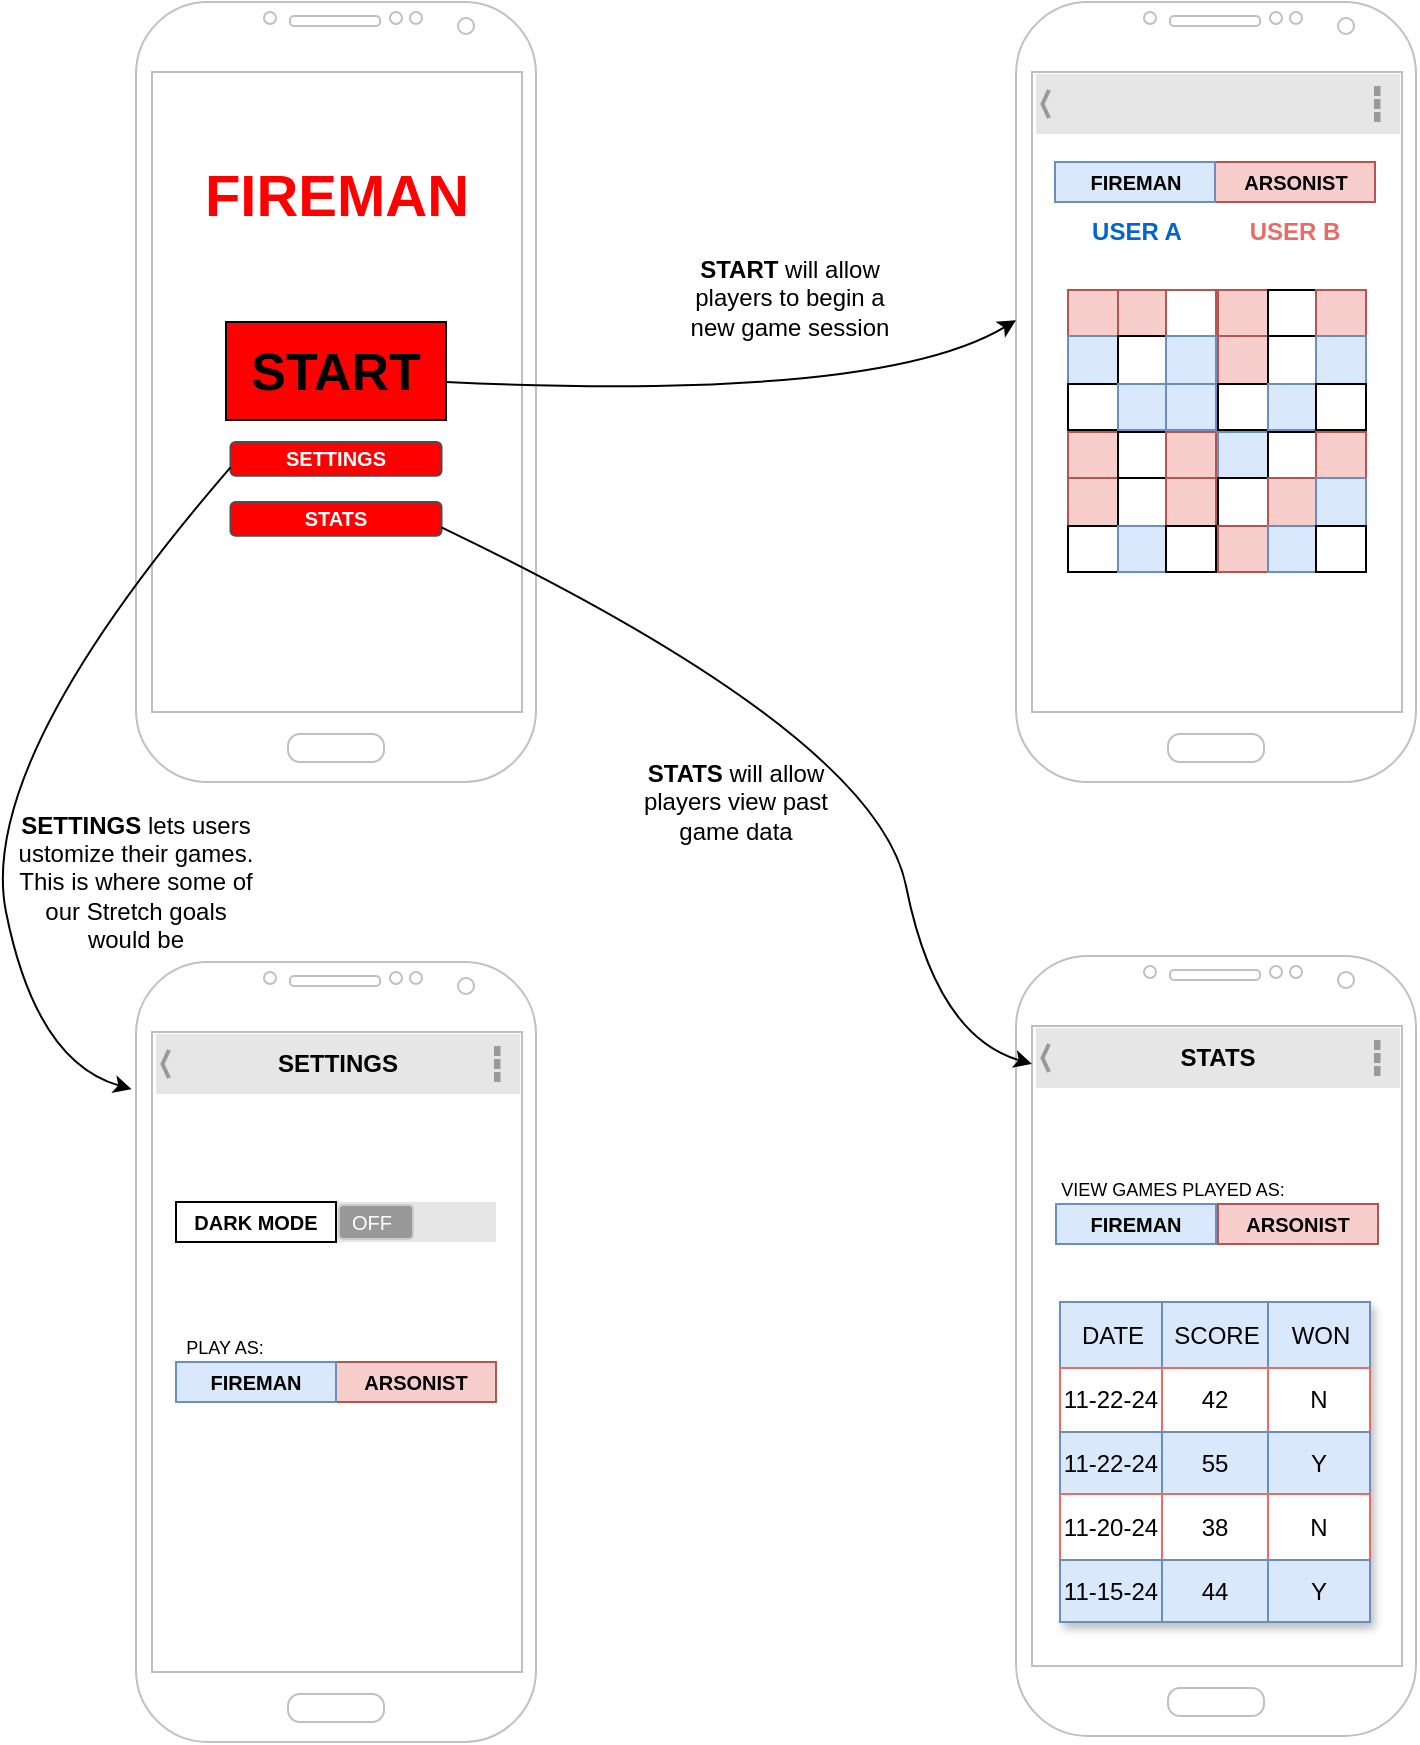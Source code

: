<mxfile version="24.8.8">
  <diagram name="Page-1" id="QScgaZ91VgaOUd-dbP4k">
    <mxGraphModel dx="2390" dy="1287" grid="1" gridSize="10" guides="1" tooltips="1" connect="1" arrows="1" fold="1" page="1" pageScale="1" pageWidth="850" pageHeight="1100" math="0" shadow="0">
      <root>
        <mxCell id="0" />
        <mxCell id="1" parent="0" />
        <mxCell id="F-3Rc66jBvg1kW7pIOuM-2" value="" style="verticalLabelPosition=bottom;verticalAlign=top;html=1;shadow=0;dashed=0;strokeWidth=1;shape=mxgraph.android.phone2;strokeColor=#c0c0c0;" vertex="1" parent="1">
          <mxGeometry x="540" y="80" width="200" height="390" as="geometry" />
        </mxCell>
        <mxCell id="F-3Rc66jBvg1kW7pIOuM-3" value="" style="verticalLabelPosition=bottom;verticalAlign=top;html=1;shadow=0;dashed=0;strokeWidth=1;shape=mxgraph.android.phone2;strokeColor=#c0c0c0;" vertex="1" parent="1">
          <mxGeometry x="100" y="80" width="200" height="390" as="geometry" />
        </mxCell>
        <mxCell id="F-3Rc66jBvg1kW7pIOuM-4" value="&lt;font style=&quot;font-size: 26px;&quot;&gt;&lt;b style=&quot;&quot;&gt;START&lt;/b&gt;&lt;/font&gt;" style="whiteSpace=wrap;html=1;fillColor=#ff0000;" vertex="1" parent="1">
          <mxGeometry x="145" y="240" width="110" height="49" as="geometry" />
        </mxCell>
        <mxCell id="F-3Rc66jBvg1kW7pIOuM-6" value="&lt;b&gt;STATS&lt;/b&gt;" style="rounded=1;html=1;shadow=0;dashed=0;whiteSpace=wrap;fontSize=10;fillColor=#FF0000;align=center;strokeColor=#4D4D4D;fontColor=#ffffff;" vertex="1" parent="1">
          <mxGeometry x="147.25" y="330" width="105.5" height="16.88" as="geometry" />
        </mxCell>
        <mxCell id="F-3Rc66jBvg1kW7pIOuM-7" value="&lt;b&gt;SETTINGS&lt;/b&gt;" style="rounded=1;html=1;shadow=0;dashed=0;whiteSpace=wrap;fontSize=10;fillColor=#FF0000;align=center;strokeColor=#4D4D4D;fontColor=#ffffff;" vertex="1" parent="1">
          <mxGeometry x="147.25" y="300" width="105.5" height="16.88" as="geometry" />
        </mxCell>
        <mxCell id="F-3Rc66jBvg1kW7pIOuM-8" value="&lt;font color=&quot;#ff0000&quot; style=&quot;font-size: 29px;&quot;&gt;&lt;b style=&quot;&quot;&gt;FIREMAN&lt;/b&gt;&lt;/font&gt;" style="text;html=1;align=center;verticalAlign=middle;resizable=0;points=[];autosize=1;strokeColor=none;fillColor=none;" vertex="1" parent="1">
          <mxGeometry x="120" y="152" width="160" height="50" as="geometry" />
        </mxCell>
        <mxCell id="F-3Rc66jBvg1kW7pIOuM-9" value="" style="strokeWidth=1;html=1;shadow=0;dashed=0;shape=mxgraph.android.action_bar_landscape;fillColor=#E6E6E6;strokeColor=#c0c0c0;strokeWidth=2;whiteSpace=wrap;" vertex="1" parent="1">
          <mxGeometry x="550" y="116" width="182" height="30" as="geometry" />
        </mxCell>
        <mxCell id="F-3Rc66jBvg1kW7pIOuM-10" value="" style="childLayout=tableLayout;recursiveResize=0;shadow=0;fillColor=none;" vertex="1" parent="1">
          <mxGeometry x="566" y="224" width="74" height="70" as="geometry" />
        </mxCell>
        <mxCell id="F-3Rc66jBvg1kW7pIOuM-11" value="" style="shape=tableRow;horizontal=0;startSize=0;swimlaneHead=0;swimlaneBody=0;top=0;left=0;bottom=0;right=0;dropTarget=0;collapsible=0;recursiveResize=0;expand=0;fontStyle=0;fillColor=none;strokeColor=inherit;" vertex="1" parent="F-3Rc66jBvg1kW7pIOuM-10">
          <mxGeometry width="74" height="23" as="geometry" />
        </mxCell>
        <mxCell id="F-3Rc66jBvg1kW7pIOuM-12" value="" style="connectable=0;recursiveResize=0;strokeColor=#b85450;fillColor=#f8cecc;align=center;whiteSpace=wrap;html=1;" vertex="1" parent="F-3Rc66jBvg1kW7pIOuM-11">
          <mxGeometry width="25" height="23" as="geometry">
            <mxRectangle width="25" height="23" as="alternateBounds" />
          </mxGeometry>
        </mxCell>
        <mxCell id="F-3Rc66jBvg1kW7pIOuM-13" value="" style="connectable=0;recursiveResize=0;strokeColor=#b85450;fillColor=#f8cecc;align=center;whiteSpace=wrap;html=1;" vertex="1" parent="F-3Rc66jBvg1kW7pIOuM-11">
          <mxGeometry x="25" width="24" height="23" as="geometry">
            <mxRectangle width="24" height="23" as="alternateBounds" />
          </mxGeometry>
        </mxCell>
        <mxCell id="F-3Rc66jBvg1kW7pIOuM-14" value="" style="connectable=0;recursiveResize=0;strokeColor=#b85450;fillColor=none;align=center;whiteSpace=wrap;html=1;" vertex="1" parent="F-3Rc66jBvg1kW7pIOuM-11">
          <mxGeometry x="49" width="25" height="23" as="geometry">
            <mxRectangle width="25" height="23" as="alternateBounds" />
          </mxGeometry>
        </mxCell>
        <mxCell id="F-3Rc66jBvg1kW7pIOuM-15" style="shape=tableRow;horizontal=0;startSize=0;swimlaneHead=0;swimlaneBody=0;top=0;left=0;bottom=0;right=0;dropTarget=0;collapsible=0;recursiveResize=0;expand=0;fontStyle=0;fillColor=none;strokeColor=inherit;" vertex="1" parent="F-3Rc66jBvg1kW7pIOuM-10">
          <mxGeometry y="23" width="74" height="24" as="geometry" />
        </mxCell>
        <mxCell id="F-3Rc66jBvg1kW7pIOuM-16" value="" style="connectable=0;recursiveResize=0;strokeColor=#6c8ebf;fillColor=#dae8fc;align=center;whiteSpace=wrap;html=1;" vertex="1" parent="F-3Rc66jBvg1kW7pIOuM-15">
          <mxGeometry width="25" height="24" as="geometry">
            <mxRectangle width="25" height="24" as="alternateBounds" />
          </mxGeometry>
        </mxCell>
        <mxCell id="F-3Rc66jBvg1kW7pIOuM-17" value="" style="connectable=0;recursiveResize=0;strokeColor=inherit;fillColor=none;align=center;whiteSpace=wrap;html=1;" vertex="1" parent="F-3Rc66jBvg1kW7pIOuM-15">
          <mxGeometry x="25" width="24" height="24" as="geometry">
            <mxRectangle width="24" height="24" as="alternateBounds" />
          </mxGeometry>
        </mxCell>
        <mxCell id="F-3Rc66jBvg1kW7pIOuM-18" value="" style="connectable=0;recursiveResize=0;strokeColor=#6c8ebf;fillColor=#dae8fc;align=center;whiteSpace=wrap;html=1;" vertex="1" parent="F-3Rc66jBvg1kW7pIOuM-15">
          <mxGeometry x="49" width="25" height="24" as="geometry">
            <mxRectangle width="25" height="24" as="alternateBounds" />
          </mxGeometry>
        </mxCell>
        <mxCell id="F-3Rc66jBvg1kW7pIOuM-19" style="shape=tableRow;horizontal=0;startSize=0;swimlaneHead=0;swimlaneBody=0;top=0;left=0;bottom=0;right=0;dropTarget=0;collapsible=0;recursiveResize=0;expand=0;fontStyle=0;fillColor=none;strokeColor=inherit;" vertex="1" parent="F-3Rc66jBvg1kW7pIOuM-10">
          <mxGeometry y="47" width="74" height="23" as="geometry" />
        </mxCell>
        <mxCell id="F-3Rc66jBvg1kW7pIOuM-20" value="" style="connectable=0;recursiveResize=0;strokeColor=inherit;fillColor=none;align=center;whiteSpace=wrap;html=1;" vertex="1" parent="F-3Rc66jBvg1kW7pIOuM-19">
          <mxGeometry width="25" height="23" as="geometry">
            <mxRectangle width="25" height="23" as="alternateBounds" />
          </mxGeometry>
        </mxCell>
        <mxCell id="F-3Rc66jBvg1kW7pIOuM-21" value="" style="connectable=0;recursiveResize=0;strokeColor=#6c8ebf;fillColor=#dae8fc;align=center;whiteSpace=wrap;html=1;" vertex="1" parent="F-3Rc66jBvg1kW7pIOuM-19">
          <mxGeometry x="25" width="24" height="23" as="geometry">
            <mxRectangle width="24" height="23" as="alternateBounds" />
          </mxGeometry>
        </mxCell>
        <mxCell id="F-3Rc66jBvg1kW7pIOuM-22" value="" style="connectable=0;recursiveResize=0;strokeColor=#6c8ebf;fillColor=#dae8fc;align=center;whiteSpace=wrap;html=1;" vertex="1" parent="F-3Rc66jBvg1kW7pIOuM-19">
          <mxGeometry x="49" width="25" height="23" as="geometry">
            <mxRectangle width="25" height="23" as="alternateBounds" />
          </mxGeometry>
        </mxCell>
        <mxCell id="F-3Rc66jBvg1kW7pIOuM-69" value="" style="childLayout=tableLayout;recursiveResize=0;shadow=0;fillColor=none;" vertex="1" parent="1">
          <mxGeometry x="641" y="224" width="74" height="70" as="geometry" />
        </mxCell>
        <mxCell id="F-3Rc66jBvg1kW7pIOuM-70" value="" style="shape=tableRow;horizontal=0;startSize=0;swimlaneHead=0;swimlaneBody=0;top=0;left=0;bottom=0;right=0;dropTarget=0;collapsible=0;recursiveResize=0;expand=0;fontStyle=0;fillColor=none;strokeColor=inherit;" vertex="1" parent="F-3Rc66jBvg1kW7pIOuM-69">
          <mxGeometry width="74" height="23" as="geometry" />
        </mxCell>
        <mxCell id="F-3Rc66jBvg1kW7pIOuM-71" value="" style="connectable=0;recursiveResize=0;strokeColor=#b85450;fillColor=#f8cecc;align=center;whiteSpace=wrap;html=1;" vertex="1" parent="F-3Rc66jBvg1kW7pIOuM-70">
          <mxGeometry width="25" height="23" as="geometry">
            <mxRectangle width="25" height="23" as="alternateBounds" />
          </mxGeometry>
        </mxCell>
        <mxCell id="F-3Rc66jBvg1kW7pIOuM-72" value="" style="connectable=0;recursiveResize=0;strokeColor=inherit;fillColor=none;align=center;whiteSpace=wrap;html=1;" vertex="1" parent="F-3Rc66jBvg1kW7pIOuM-70">
          <mxGeometry x="25" width="24" height="23" as="geometry">
            <mxRectangle width="24" height="23" as="alternateBounds" />
          </mxGeometry>
        </mxCell>
        <mxCell id="F-3Rc66jBvg1kW7pIOuM-73" value="" style="connectable=0;recursiveResize=0;strokeColor=#b85450;fillColor=#f8cecc;align=center;whiteSpace=wrap;html=1;" vertex="1" parent="F-3Rc66jBvg1kW7pIOuM-70">
          <mxGeometry x="49" width="25" height="23" as="geometry">
            <mxRectangle width="25" height="23" as="alternateBounds" />
          </mxGeometry>
        </mxCell>
        <mxCell id="F-3Rc66jBvg1kW7pIOuM-74" style="shape=tableRow;horizontal=0;startSize=0;swimlaneHead=0;swimlaneBody=0;top=0;left=0;bottom=0;right=0;dropTarget=0;collapsible=0;recursiveResize=0;expand=0;fontStyle=0;fillColor=none;strokeColor=inherit;" vertex="1" parent="F-3Rc66jBvg1kW7pIOuM-69">
          <mxGeometry y="23" width="74" height="24" as="geometry" />
        </mxCell>
        <mxCell id="F-3Rc66jBvg1kW7pIOuM-75" value="" style="connectable=0;recursiveResize=0;strokeColor=#b85450;fillColor=#f8cecc;align=center;whiteSpace=wrap;html=1;" vertex="1" parent="F-3Rc66jBvg1kW7pIOuM-74">
          <mxGeometry width="25" height="24" as="geometry">
            <mxRectangle width="25" height="24" as="alternateBounds" />
          </mxGeometry>
        </mxCell>
        <mxCell id="F-3Rc66jBvg1kW7pIOuM-76" value="" style="connectable=0;recursiveResize=0;strokeColor=inherit;fillColor=none;align=center;whiteSpace=wrap;html=1;" vertex="1" parent="F-3Rc66jBvg1kW7pIOuM-74">
          <mxGeometry x="25" width="24" height="24" as="geometry">
            <mxRectangle width="24" height="24" as="alternateBounds" />
          </mxGeometry>
        </mxCell>
        <mxCell id="F-3Rc66jBvg1kW7pIOuM-77" value="" style="connectable=0;recursiveResize=0;strokeColor=#6c8ebf;fillColor=#dae8fc;align=center;whiteSpace=wrap;html=1;" vertex="1" parent="F-3Rc66jBvg1kW7pIOuM-74">
          <mxGeometry x="49" width="25" height="24" as="geometry">
            <mxRectangle width="25" height="24" as="alternateBounds" />
          </mxGeometry>
        </mxCell>
        <mxCell id="F-3Rc66jBvg1kW7pIOuM-78" style="shape=tableRow;horizontal=0;startSize=0;swimlaneHead=0;swimlaneBody=0;top=0;left=0;bottom=0;right=0;dropTarget=0;collapsible=0;recursiveResize=0;expand=0;fontStyle=0;fillColor=none;strokeColor=inherit;" vertex="1" parent="F-3Rc66jBvg1kW7pIOuM-69">
          <mxGeometry y="47" width="74" height="23" as="geometry" />
        </mxCell>
        <mxCell id="F-3Rc66jBvg1kW7pIOuM-79" value="" style="connectable=0;recursiveResize=0;strokeColor=inherit;fillColor=none;align=center;whiteSpace=wrap;html=1;" vertex="1" parent="F-3Rc66jBvg1kW7pIOuM-78">
          <mxGeometry width="25" height="23" as="geometry">
            <mxRectangle width="25" height="23" as="alternateBounds" />
          </mxGeometry>
        </mxCell>
        <mxCell id="F-3Rc66jBvg1kW7pIOuM-80" value="" style="connectable=0;recursiveResize=0;strokeColor=#6c8ebf;fillColor=#dae8fc;align=center;whiteSpace=wrap;html=1;" vertex="1" parent="F-3Rc66jBvg1kW7pIOuM-78">
          <mxGeometry x="25" width="24" height="23" as="geometry">
            <mxRectangle width="24" height="23" as="alternateBounds" />
          </mxGeometry>
        </mxCell>
        <mxCell id="F-3Rc66jBvg1kW7pIOuM-81" value="" style="connectable=0;recursiveResize=0;strokeColor=inherit;fillColor=none;align=center;whiteSpace=wrap;html=1;" vertex="1" parent="F-3Rc66jBvg1kW7pIOuM-78">
          <mxGeometry x="49" width="25" height="23" as="geometry">
            <mxRectangle width="25" height="23" as="alternateBounds" />
          </mxGeometry>
        </mxCell>
        <mxCell id="F-3Rc66jBvg1kW7pIOuM-108" value="" style="childLayout=tableLayout;recursiveResize=0;shadow=0;fillColor=none;" vertex="1" parent="1">
          <mxGeometry x="566" y="295" width="74" height="70" as="geometry" />
        </mxCell>
        <mxCell id="F-3Rc66jBvg1kW7pIOuM-109" value="" style="shape=tableRow;horizontal=0;startSize=0;swimlaneHead=0;swimlaneBody=0;top=0;left=0;bottom=0;right=0;dropTarget=0;collapsible=0;recursiveResize=0;expand=0;fontStyle=0;fillColor=none;strokeColor=inherit;" vertex="1" parent="F-3Rc66jBvg1kW7pIOuM-108">
          <mxGeometry width="74" height="23" as="geometry" />
        </mxCell>
        <mxCell id="F-3Rc66jBvg1kW7pIOuM-110" value="" style="connectable=0;recursiveResize=0;strokeColor=#b85450;fillColor=#f8cecc;align=center;whiteSpace=wrap;html=1;" vertex="1" parent="F-3Rc66jBvg1kW7pIOuM-109">
          <mxGeometry width="25" height="23" as="geometry">
            <mxRectangle width="25" height="23" as="alternateBounds" />
          </mxGeometry>
        </mxCell>
        <mxCell id="F-3Rc66jBvg1kW7pIOuM-111" value="" style="connectable=0;recursiveResize=0;strokeColor=inherit;fillColor=none;align=center;whiteSpace=wrap;html=1;" vertex="1" parent="F-3Rc66jBvg1kW7pIOuM-109">
          <mxGeometry x="25" width="24" height="23" as="geometry">
            <mxRectangle width="24" height="23" as="alternateBounds" />
          </mxGeometry>
        </mxCell>
        <mxCell id="F-3Rc66jBvg1kW7pIOuM-112" value="" style="connectable=0;recursiveResize=0;strokeColor=#b85450;fillColor=#f8cecc;align=center;whiteSpace=wrap;html=1;" vertex="1" parent="F-3Rc66jBvg1kW7pIOuM-109">
          <mxGeometry x="49" width="25" height="23" as="geometry">
            <mxRectangle width="25" height="23" as="alternateBounds" />
          </mxGeometry>
        </mxCell>
        <mxCell id="F-3Rc66jBvg1kW7pIOuM-113" style="shape=tableRow;horizontal=0;startSize=0;swimlaneHead=0;swimlaneBody=0;top=0;left=0;bottom=0;right=0;dropTarget=0;collapsible=0;recursiveResize=0;expand=0;fontStyle=0;fillColor=none;strokeColor=inherit;" vertex="1" parent="F-3Rc66jBvg1kW7pIOuM-108">
          <mxGeometry y="23" width="74" height="24" as="geometry" />
        </mxCell>
        <mxCell id="F-3Rc66jBvg1kW7pIOuM-114" value="" style="connectable=0;recursiveResize=0;strokeColor=#b85450;fillColor=#f8cecc;align=center;whiteSpace=wrap;html=1;" vertex="1" parent="F-3Rc66jBvg1kW7pIOuM-113">
          <mxGeometry width="25" height="24" as="geometry">
            <mxRectangle width="25" height="24" as="alternateBounds" />
          </mxGeometry>
        </mxCell>
        <mxCell id="F-3Rc66jBvg1kW7pIOuM-115" value="" style="connectable=0;recursiveResize=0;strokeColor=inherit;fillColor=none;align=center;whiteSpace=wrap;html=1;" vertex="1" parent="F-3Rc66jBvg1kW7pIOuM-113">
          <mxGeometry x="25" width="24" height="24" as="geometry">
            <mxRectangle width="24" height="24" as="alternateBounds" />
          </mxGeometry>
        </mxCell>
        <mxCell id="F-3Rc66jBvg1kW7pIOuM-116" value="" style="connectable=0;recursiveResize=0;strokeColor=#b85450;fillColor=#f8cecc;align=center;whiteSpace=wrap;html=1;" vertex="1" parent="F-3Rc66jBvg1kW7pIOuM-113">
          <mxGeometry x="49" width="25" height="24" as="geometry">
            <mxRectangle width="25" height="24" as="alternateBounds" />
          </mxGeometry>
        </mxCell>
        <mxCell id="F-3Rc66jBvg1kW7pIOuM-117" style="shape=tableRow;horizontal=0;startSize=0;swimlaneHead=0;swimlaneBody=0;top=0;left=0;bottom=0;right=0;dropTarget=0;collapsible=0;recursiveResize=0;expand=0;fontStyle=0;fillColor=none;strokeColor=inherit;" vertex="1" parent="F-3Rc66jBvg1kW7pIOuM-108">
          <mxGeometry y="47" width="74" height="23" as="geometry" />
        </mxCell>
        <mxCell id="F-3Rc66jBvg1kW7pIOuM-118" value="" style="connectable=0;recursiveResize=0;strokeColor=inherit;fillColor=none;align=center;whiteSpace=wrap;html=1;" vertex="1" parent="F-3Rc66jBvg1kW7pIOuM-117">
          <mxGeometry width="25" height="23" as="geometry">
            <mxRectangle width="25" height="23" as="alternateBounds" />
          </mxGeometry>
        </mxCell>
        <mxCell id="F-3Rc66jBvg1kW7pIOuM-119" value="" style="connectable=0;recursiveResize=0;strokeColor=#6c8ebf;fillColor=#dae8fc;align=center;whiteSpace=wrap;html=1;" vertex="1" parent="F-3Rc66jBvg1kW7pIOuM-117">
          <mxGeometry x="25" width="24" height="23" as="geometry">
            <mxRectangle width="24" height="23" as="alternateBounds" />
          </mxGeometry>
        </mxCell>
        <mxCell id="F-3Rc66jBvg1kW7pIOuM-120" value="" style="connectable=0;recursiveResize=0;strokeColor=inherit;fillColor=none;align=center;whiteSpace=wrap;html=1;" vertex="1" parent="F-3Rc66jBvg1kW7pIOuM-117">
          <mxGeometry x="49" width="25" height="23" as="geometry">
            <mxRectangle width="25" height="23" as="alternateBounds" />
          </mxGeometry>
        </mxCell>
        <mxCell id="F-3Rc66jBvg1kW7pIOuM-121" value="" style="childLayout=tableLayout;recursiveResize=0;shadow=0;fillColor=none;" vertex="1" parent="1">
          <mxGeometry x="641" y="295" width="74" height="70" as="geometry" />
        </mxCell>
        <mxCell id="F-3Rc66jBvg1kW7pIOuM-122" value="" style="shape=tableRow;horizontal=0;startSize=0;swimlaneHead=0;swimlaneBody=0;top=0;left=0;bottom=0;right=0;dropTarget=0;collapsible=0;recursiveResize=0;expand=0;fontStyle=0;fillColor=none;strokeColor=inherit;" vertex="1" parent="F-3Rc66jBvg1kW7pIOuM-121">
          <mxGeometry width="74" height="23" as="geometry" />
        </mxCell>
        <mxCell id="F-3Rc66jBvg1kW7pIOuM-123" value="" style="connectable=0;recursiveResize=0;strokeColor=#6c8ebf;fillColor=#dae8fc;align=center;whiteSpace=wrap;html=1;" vertex="1" parent="F-3Rc66jBvg1kW7pIOuM-122">
          <mxGeometry width="25" height="23" as="geometry">
            <mxRectangle width="25" height="23" as="alternateBounds" />
          </mxGeometry>
        </mxCell>
        <mxCell id="F-3Rc66jBvg1kW7pIOuM-124" value="" style="connectable=0;recursiveResize=0;strokeColor=inherit;fillColor=none;align=center;whiteSpace=wrap;html=1;" vertex="1" parent="F-3Rc66jBvg1kW7pIOuM-122">
          <mxGeometry x="25" width="24" height="23" as="geometry">
            <mxRectangle width="24" height="23" as="alternateBounds" />
          </mxGeometry>
        </mxCell>
        <mxCell id="F-3Rc66jBvg1kW7pIOuM-125" value="" style="connectable=0;recursiveResize=0;strokeColor=#b85450;fillColor=#f8cecc;align=center;whiteSpace=wrap;html=1;" vertex="1" parent="F-3Rc66jBvg1kW7pIOuM-122">
          <mxGeometry x="49" width="25" height="23" as="geometry">
            <mxRectangle width="25" height="23" as="alternateBounds" />
          </mxGeometry>
        </mxCell>
        <mxCell id="F-3Rc66jBvg1kW7pIOuM-126" style="shape=tableRow;horizontal=0;startSize=0;swimlaneHead=0;swimlaneBody=0;top=0;left=0;bottom=0;right=0;dropTarget=0;collapsible=0;recursiveResize=0;expand=0;fontStyle=0;fillColor=none;strokeColor=inherit;" vertex="1" parent="F-3Rc66jBvg1kW7pIOuM-121">
          <mxGeometry y="23" width="74" height="24" as="geometry" />
        </mxCell>
        <mxCell id="F-3Rc66jBvg1kW7pIOuM-127" value="" style="connectable=0;recursiveResize=0;strokeColor=inherit;fillColor=none;align=center;whiteSpace=wrap;html=1;" vertex="1" parent="F-3Rc66jBvg1kW7pIOuM-126">
          <mxGeometry width="25" height="24" as="geometry">
            <mxRectangle width="25" height="24" as="alternateBounds" />
          </mxGeometry>
        </mxCell>
        <mxCell id="F-3Rc66jBvg1kW7pIOuM-128" value="" style="connectable=0;recursiveResize=0;strokeColor=#b85450;fillColor=#f8cecc;align=center;whiteSpace=wrap;html=1;" vertex="1" parent="F-3Rc66jBvg1kW7pIOuM-126">
          <mxGeometry x="25" width="24" height="24" as="geometry">
            <mxRectangle width="24" height="24" as="alternateBounds" />
          </mxGeometry>
        </mxCell>
        <mxCell id="F-3Rc66jBvg1kW7pIOuM-129" value="" style="connectable=0;recursiveResize=0;strokeColor=#6c8ebf;fillColor=#dae8fc;align=center;whiteSpace=wrap;html=1;" vertex="1" parent="F-3Rc66jBvg1kW7pIOuM-126">
          <mxGeometry x="49" width="25" height="24" as="geometry">
            <mxRectangle width="25" height="24" as="alternateBounds" />
          </mxGeometry>
        </mxCell>
        <mxCell id="F-3Rc66jBvg1kW7pIOuM-130" style="shape=tableRow;horizontal=0;startSize=0;swimlaneHead=0;swimlaneBody=0;top=0;left=0;bottom=0;right=0;dropTarget=0;collapsible=0;recursiveResize=0;expand=0;fontStyle=0;fillColor=none;strokeColor=inherit;" vertex="1" parent="F-3Rc66jBvg1kW7pIOuM-121">
          <mxGeometry y="47" width="74" height="23" as="geometry" />
        </mxCell>
        <mxCell id="F-3Rc66jBvg1kW7pIOuM-131" value="" style="connectable=0;recursiveResize=0;strokeColor=#b85450;fillColor=#f8cecc;align=center;whiteSpace=wrap;html=1;" vertex="1" parent="F-3Rc66jBvg1kW7pIOuM-130">
          <mxGeometry width="25" height="23" as="geometry">
            <mxRectangle width="25" height="23" as="alternateBounds" />
          </mxGeometry>
        </mxCell>
        <mxCell id="F-3Rc66jBvg1kW7pIOuM-132" value="" style="connectable=0;recursiveResize=0;strokeColor=#6c8ebf;fillColor=#dae8fc;align=center;whiteSpace=wrap;html=1;" vertex="1" parent="F-3Rc66jBvg1kW7pIOuM-130">
          <mxGeometry x="25" width="24" height="23" as="geometry">
            <mxRectangle width="24" height="23" as="alternateBounds" />
          </mxGeometry>
        </mxCell>
        <mxCell id="F-3Rc66jBvg1kW7pIOuM-133" value="" style="connectable=0;recursiveResize=0;strokeColor=inherit;fillColor=none;align=center;whiteSpace=wrap;html=1;" vertex="1" parent="F-3Rc66jBvg1kW7pIOuM-130">
          <mxGeometry x="49" width="25" height="23" as="geometry">
            <mxRectangle width="25" height="23" as="alternateBounds" />
          </mxGeometry>
        </mxCell>
        <mxCell id="F-3Rc66jBvg1kW7pIOuM-134" value="" style="verticalLabelPosition=bottom;verticalAlign=top;html=1;shadow=0;dashed=0;strokeWidth=1;shape=mxgraph.android.phone2;strokeColor=#c0c0c0;" vertex="1" parent="1">
          <mxGeometry x="100" y="560" width="200" height="390" as="geometry" />
        </mxCell>
        <mxCell id="F-3Rc66jBvg1kW7pIOuM-135" value="&lt;b&gt;SETTINGS&lt;/b&gt;" style="strokeWidth=1;html=1;shadow=0;dashed=0;shape=mxgraph.android.action_bar_landscape;fillColor=#E6E6E6;strokeColor=#c0c0c0;strokeWidth=2;whiteSpace=wrap;" vertex="1" parent="1">
          <mxGeometry x="110" y="596" width="182" height="30" as="geometry" />
        </mxCell>
        <mxCell id="F-3Rc66jBvg1kW7pIOuM-188" value="" style="verticalLabelPosition=bottom;verticalAlign=top;html=1;shadow=0;dashed=0;strokeWidth=1;shape=mxgraph.android.switch_off;fillColor=#E6E6E6;sketch=0;" vertex="1" parent="1">
          <mxGeometry x="200" y="680" width="80" height="20" as="geometry" />
        </mxCell>
        <mxCell id="F-3Rc66jBvg1kW7pIOuM-189" value="&lt;b&gt;&lt;font style=&quot;font-size: 10px;&quot;&gt;DARK MODE&lt;/font&gt;&lt;/b&gt;" style="whiteSpace=wrap;html=1;" vertex="1" parent="1">
          <mxGeometry x="120" y="680" width="80" height="20" as="geometry" />
        </mxCell>
        <mxCell id="F-3Rc66jBvg1kW7pIOuM-190" value="&lt;font style=&quot;font-size: 9px;&quot;&gt;PLAY AS:&lt;/font&gt;" style="text;html=1;align=center;verticalAlign=middle;resizable=0;points=[];autosize=1;strokeColor=none;fillColor=none;" vertex="1" parent="1">
          <mxGeometry x="114" y="737" width="60" height="30" as="geometry" />
        </mxCell>
        <mxCell id="F-3Rc66jBvg1kW7pIOuM-192" value="&lt;b&gt;&lt;font style=&quot;font-size: 10px;&quot;&gt;ARSONIST&lt;/font&gt;&lt;/b&gt;" style="whiteSpace=wrap;html=1;fillColor=#f8cecc;strokeColor=#b85450;" vertex="1" parent="1">
          <mxGeometry x="200" y="760" width="80" height="20" as="geometry" />
        </mxCell>
        <mxCell id="F-3Rc66jBvg1kW7pIOuM-193" value="&lt;b&gt;&lt;font style=&quot;font-size: 10px;&quot;&gt;FIREMAN&lt;/font&gt;&lt;/b&gt;" style="whiteSpace=wrap;html=1;fillColor=#dae8fc;strokeColor=#6c8ebf;" vertex="1" parent="1">
          <mxGeometry x="120" y="760" width="80" height="20" as="geometry" />
        </mxCell>
        <mxCell id="F-3Rc66jBvg1kW7pIOuM-194" value="" style="verticalLabelPosition=bottom;verticalAlign=top;html=1;shadow=0;dashed=0;strokeWidth=1;shape=mxgraph.android.phone2;strokeColor=#c0c0c0;" vertex="1" parent="1">
          <mxGeometry x="540" y="557" width="200" height="390" as="geometry" />
        </mxCell>
        <mxCell id="F-3Rc66jBvg1kW7pIOuM-195" value="&lt;b&gt;STATS&lt;/b&gt;" style="strokeWidth=1;html=1;shadow=0;dashed=0;shape=mxgraph.android.action_bar_landscape;fillColor=#E6E6E6;strokeColor=#c0c0c0;strokeWidth=2;whiteSpace=wrap;" vertex="1" parent="1">
          <mxGeometry x="550" y="593" width="182" height="30" as="geometry" />
        </mxCell>
        <mxCell id="F-3Rc66jBvg1kW7pIOuM-201" value="" style="verticalLabelPosition=bottom;verticalAlign=top;html=1;shadow=0;dashed=0;strokeWidth=1;shape=mxgraph.android.switch_off;fillColor=#f8cecc;sketch=0;strokeColor=#b85450;" vertex="1" parent="1">
          <mxGeometry x="560" y="681" width="160" height="20" as="geometry" />
        </mxCell>
        <mxCell id="F-3Rc66jBvg1kW7pIOuM-202" value="&lt;b&gt;&lt;font style=&quot;font-size: 10px;&quot;&gt;FIREMAN&lt;/font&gt;&lt;/b&gt;" style="whiteSpace=wrap;html=1;fillColor=#dae8fc;strokeColor=#6c8ebf;" vertex="1" parent="1">
          <mxGeometry x="560" y="681" width="80" height="20" as="geometry" />
        </mxCell>
        <mxCell id="F-3Rc66jBvg1kW7pIOuM-203" value="&lt;b&gt;&lt;font style=&quot;font-size: 10px;&quot;&gt;ARSONIST&lt;/font&gt;&lt;/b&gt;" style="whiteSpace=wrap;html=1;fillColor=#f8cecc;strokeColor=#b85450;" vertex="1" parent="1">
          <mxGeometry x="641" y="681" width="80" height="20" as="geometry" />
        </mxCell>
        <mxCell id="F-3Rc66jBvg1kW7pIOuM-205" value="&lt;font style=&quot;font-size: 9px;&quot;&gt;VIEW GAMES PLAYED AS:&lt;/font&gt;" style="text;html=1;align=center;verticalAlign=middle;resizable=0;points=[];autosize=1;strokeColor=none;fillColor=none;" vertex="1" parent="1">
          <mxGeometry x="548" y="658" width="140" height="30" as="geometry" />
        </mxCell>
        <mxCell id="F-3Rc66jBvg1kW7pIOuM-209" value="Assets" style="childLayout=tableLayout;recursiveResize=0;strokeColor=#EA6B66;fillColor=#0066CC;shadow=1;" vertex="1" parent="1">
          <mxGeometry x="562" y="730" width="155" height="160" as="geometry" />
        </mxCell>
        <mxCell id="F-3Rc66jBvg1kW7pIOuM-210" style="shape=tableRow;horizontal=0;startSize=0;swimlaneHead=0;swimlaneBody=0;top=0;left=0;bottom=0;right=0;dropTarget=0;collapsible=0;recursiveResize=0;expand=0;fontStyle=0;strokeColor=inherit;fillColor=#ffffff;" vertex="1" parent="F-3Rc66jBvg1kW7pIOuM-209">
          <mxGeometry width="155" height="33" as="geometry" />
        </mxCell>
        <mxCell id="F-3Rc66jBvg1kW7pIOuM-211" value="&lt;span style=&quot;font-weight: normal;&quot;&gt;DATE&lt;/span&gt;" style="connectable=0;recursiveResize=0;strokeColor=#6c8ebf;fillColor=#dae8fc;align=center;fontStyle=1;html=1;" vertex="1" parent="F-3Rc66jBvg1kW7pIOuM-210">
          <mxGeometry width="51" height="33" as="geometry">
            <mxRectangle width="51" height="33" as="alternateBounds" />
          </mxGeometry>
        </mxCell>
        <mxCell id="F-3Rc66jBvg1kW7pIOuM-212" value="&lt;span style=&quot;font-weight: normal;&quot;&gt;SCORE&lt;/span&gt;" style="connectable=0;recursiveResize=0;strokeColor=#6c8ebf;fillColor=#dae8fc;align=center;fontStyle=1;html=1;" vertex="1" parent="F-3Rc66jBvg1kW7pIOuM-210">
          <mxGeometry x="51" width="53" height="33" as="geometry">
            <mxRectangle width="53" height="33" as="alternateBounds" />
          </mxGeometry>
        </mxCell>
        <mxCell id="F-3Rc66jBvg1kW7pIOuM-213" value="&lt;span style=&quot;font-weight: normal;&quot;&gt;WON&lt;/span&gt;" style="connectable=0;recursiveResize=0;strokeColor=#6c8ebf;fillColor=#dae8fc;align=center;fontStyle=1;html=1;" vertex="1" parent="F-3Rc66jBvg1kW7pIOuM-210">
          <mxGeometry x="104" width="51" height="33" as="geometry">
            <mxRectangle width="51" height="33" as="alternateBounds" />
          </mxGeometry>
        </mxCell>
        <mxCell id="F-3Rc66jBvg1kW7pIOuM-214" value="" style="shape=tableRow;horizontal=0;startSize=0;swimlaneHead=0;swimlaneBody=0;top=0;left=0;bottom=0;right=0;dropTarget=0;collapsible=0;recursiveResize=0;expand=0;fontStyle=0;strokeColor=inherit;fillColor=#ffffff;" vertex="1" parent="F-3Rc66jBvg1kW7pIOuM-209">
          <mxGeometry y="33" width="155" height="32" as="geometry" />
        </mxCell>
        <mxCell id="F-3Rc66jBvg1kW7pIOuM-215" value="11-22-24" style="connectable=0;recursiveResize=0;strokeColor=inherit;fillColor=inherit;align=center;whiteSpace=wrap;html=1;" vertex="1" parent="F-3Rc66jBvg1kW7pIOuM-214">
          <mxGeometry width="51" height="32" as="geometry">
            <mxRectangle width="51" height="32" as="alternateBounds" />
          </mxGeometry>
        </mxCell>
        <mxCell id="F-3Rc66jBvg1kW7pIOuM-216" value="42" style="connectable=0;recursiveResize=0;strokeColor=inherit;fillColor=inherit;align=center;whiteSpace=wrap;html=1;" vertex="1" parent="F-3Rc66jBvg1kW7pIOuM-214">
          <mxGeometry x="51" width="53" height="32" as="geometry">
            <mxRectangle width="53" height="32" as="alternateBounds" />
          </mxGeometry>
        </mxCell>
        <mxCell id="F-3Rc66jBvg1kW7pIOuM-217" value="N" style="connectable=0;recursiveResize=0;strokeColor=inherit;fillColor=inherit;align=center;whiteSpace=wrap;html=1;" vertex="1" parent="F-3Rc66jBvg1kW7pIOuM-214">
          <mxGeometry x="104" width="51" height="32" as="geometry">
            <mxRectangle width="51" height="32" as="alternateBounds" />
          </mxGeometry>
        </mxCell>
        <mxCell id="F-3Rc66jBvg1kW7pIOuM-218" value="" style="shape=tableRow;horizontal=0;startSize=0;swimlaneHead=0;swimlaneBody=0;top=0;left=0;bottom=0;right=0;dropTarget=0;collapsible=0;recursiveResize=0;expand=0;fontStyle=1;strokeColor=inherit;fillColor=#EAF2D3;" vertex="1" parent="F-3Rc66jBvg1kW7pIOuM-209">
          <mxGeometry y="65" width="155" height="31" as="geometry" />
        </mxCell>
        <mxCell id="F-3Rc66jBvg1kW7pIOuM-219" value="11-22-24" style="connectable=0;recursiveResize=0;strokeColor=#6c8ebf;fillColor=#dae8fc;whiteSpace=wrap;html=1;" vertex="1" parent="F-3Rc66jBvg1kW7pIOuM-218">
          <mxGeometry width="51" height="31" as="geometry">
            <mxRectangle width="51" height="31" as="alternateBounds" />
          </mxGeometry>
        </mxCell>
        <mxCell id="F-3Rc66jBvg1kW7pIOuM-220" value="55" style="connectable=0;recursiveResize=0;strokeColor=#6c8ebf;fillColor=#dae8fc;whiteSpace=wrap;html=1;" vertex="1" parent="F-3Rc66jBvg1kW7pIOuM-218">
          <mxGeometry x="51" width="53" height="31" as="geometry">
            <mxRectangle width="53" height="31" as="alternateBounds" />
          </mxGeometry>
        </mxCell>
        <mxCell id="F-3Rc66jBvg1kW7pIOuM-221" value="Y" style="connectable=0;recursiveResize=0;strokeColor=#6c8ebf;fillColor=#dae8fc;whiteSpace=wrap;html=1;" vertex="1" parent="F-3Rc66jBvg1kW7pIOuM-218">
          <mxGeometry x="104" width="51" height="31" as="geometry">
            <mxRectangle width="51" height="31" as="alternateBounds" />
          </mxGeometry>
        </mxCell>
        <mxCell id="F-3Rc66jBvg1kW7pIOuM-222" value="" style="shape=tableRow;horizontal=0;startSize=0;swimlaneHead=0;swimlaneBody=0;top=0;left=0;bottom=0;right=0;dropTarget=0;collapsible=0;recursiveResize=0;expand=0;fontStyle=0;strokeColor=inherit;fillColor=#ffffff;" vertex="1" parent="F-3Rc66jBvg1kW7pIOuM-209">
          <mxGeometry y="96" width="155" height="33" as="geometry" />
        </mxCell>
        <mxCell id="F-3Rc66jBvg1kW7pIOuM-223" value="11-20-24" style="connectable=0;recursiveResize=0;strokeColor=inherit;fillColor=inherit;fontStyle=0;align=center;whiteSpace=wrap;html=1;" vertex="1" parent="F-3Rc66jBvg1kW7pIOuM-222">
          <mxGeometry width="51" height="33" as="geometry">
            <mxRectangle width="51" height="33" as="alternateBounds" />
          </mxGeometry>
        </mxCell>
        <mxCell id="F-3Rc66jBvg1kW7pIOuM-224" value="38" style="connectable=0;recursiveResize=0;strokeColor=inherit;fillColor=inherit;fontStyle=0;align=center;whiteSpace=wrap;html=1;" vertex="1" parent="F-3Rc66jBvg1kW7pIOuM-222">
          <mxGeometry x="51" width="53" height="33" as="geometry">
            <mxRectangle width="53" height="33" as="alternateBounds" />
          </mxGeometry>
        </mxCell>
        <mxCell id="F-3Rc66jBvg1kW7pIOuM-225" value="N" style="connectable=0;recursiveResize=0;strokeColor=inherit;fillColor=inherit;fontStyle=0;align=center;whiteSpace=wrap;html=1;" vertex="1" parent="F-3Rc66jBvg1kW7pIOuM-222">
          <mxGeometry x="104" width="51" height="33" as="geometry">
            <mxRectangle width="51" height="33" as="alternateBounds" />
          </mxGeometry>
        </mxCell>
        <mxCell id="F-3Rc66jBvg1kW7pIOuM-226" value="" style="shape=tableRow;horizontal=0;startSize=0;swimlaneHead=0;swimlaneBody=0;top=0;left=0;bottom=0;right=0;dropTarget=0;collapsible=0;recursiveResize=0;expand=0;fontStyle=1;strokeColor=inherit;fillColor=#EAF2D3;" vertex="1" parent="F-3Rc66jBvg1kW7pIOuM-209">
          <mxGeometry y="129" width="155" height="31" as="geometry" />
        </mxCell>
        <mxCell id="F-3Rc66jBvg1kW7pIOuM-227" value="11-15-24" style="connectable=0;recursiveResize=0;strokeColor=#6c8ebf;fillColor=#dae8fc;whiteSpace=wrap;html=1;" vertex="1" parent="F-3Rc66jBvg1kW7pIOuM-226">
          <mxGeometry width="51" height="31" as="geometry">
            <mxRectangle width="51" height="31" as="alternateBounds" />
          </mxGeometry>
        </mxCell>
        <mxCell id="F-3Rc66jBvg1kW7pIOuM-228" value="44" style="connectable=0;recursiveResize=0;strokeColor=#6c8ebf;fillColor=#dae8fc;whiteSpace=wrap;html=1;" vertex="1" parent="F-3Rc66jBvg1kW7pIOuM-226">
          <mxGeometry x="51" width="53" height="31" as="geometry">
            <mxRectangle width="53" height="31" as="alternateBounds" />
          </mxGeometry>
        </mxCell>
        <mxCell id="F-3Rc66jBvg1kW7pIOuM-229" value="Y" style="connectable=0;recursiveResize=0;strokeColor=#6c8ebf;fillColor=#dae8fc;whiteSpace=wrap;html=1;" vertex="1" parent="F-3Rc66jBvg1kW7pIOuM-226">
          <mxGeometry x="104" width="51" height="31" as="geometry">
            <mxRectangle width="51" height="31" as="alternateBounds" />
          </mxGeometry>
        </mxCell>
        <mxCell id="F-3Rc66jBvg1kW7pIOuM-230" value="" style="curved=1;endArrow=classic;html=1;rounded=0;exitX=0;exitY=0.75;exitDx=0;exitDy=0;entryX=-0.011;entryY=0.163;entryDx=0;entryDy=0;entryPerimeter=0;" edge="1" parent="1" source="F-3Rc66jBvg1kW7pIOuM-7" target="F-3Rc66jBvg1kW7pIOuM-134">
          <mxGeometry width="50" height="50" relative="1" as="geometry">
            <mxPoint x="350" y="460" as="sourcePoint" />
            <mxPoint x="400" y="410" as="targetPoint" />
            <Array as="points">
              <mxPoint x="20" y="460" />
              <mxPoint x="50" y="610" />
            </Array>
          </mxGeometry>
        </mxCell>
        <mxCell id="F-3Rc66jBvg1kW7pIOuM-231" value="" style="curved=1;endArrow=classic;html=1;rounded=0;exitX=1;exitY=0.75;exitDx=0;exitDy=0;entryX=-0.011;entryY=0.163;entryDx=0;entryDy=0;entryPerimeter=0;" edge="1" parent="1" source="F-3Rc66jBvg1kW7pIOuM-6">
          <mxGeometry width="50" height="50" relative="1" as="geometry">
            <mxPoint x="597" y="300" as="sourcePoint" />
            <mxPoint x="548" y="611" as="targetPoint" />
            <Array as="points">
              <mxPoint x="470" y="447" />
              <mxPoint x="500" y="597" />
            </Array>
          </mxGeometry>
        </mxCell>
        <mxCell id="F-3Rc66jBvg1kW7pIOuM-232" value="" style="curved=1;endArrow=classic;html=1;rounded=0;exitX=1;exitY=0.75;exitDx=0;exitDy=0;entryX=0;entryY=0.408;entryDx=0;entryDy=0;entryPerimeter=0;" edge="1" parent="1" target="F-3Rc66jBvg1kW7pIOuM-2">
          <mxGeometry width="50" height="50" relative="1" as="geometry">
            <mxPoint x="255" y="270" as="sourcePoint" />
            <mxPoint x="550" y="538" as="targetPoint" />
            <Array as="points">
              <mxPoint x="472" y="280" />
            </Array>
          </mxGeometry>
        </mxCell>
        <mxCell id="F-3Rc66jBvg1kW7pIOuM-234" value="&lt;b&gt;START &lt;/b&gt;will allow players to begin a new game session" style="whiteSpace=wrap;html=1;fillColor=none;strokeColor=none;" vertex="1" parent="1">
          <mxGeometry x="367" y="198" width="120" height="60" as="geometry" />
        </mxCell>
        <mxCell id="F-3Rc66jBvg1kW7pIOuM-235" value="&lt;b&gt;&lt;font style=&quot;font-size: 10px;&quot;&gt;ARSONIST&lt;/font&gt;&lt;/b&gt;" style="whiteSpace=wrap;html=1;fillColor=#f8cecc;strokeColor=#b85450;" vertex="1" parent="1">
          <mxGeometry x="639.5" y="160" width="80" height="20" as="geometry" />
        </mxCell>
        <mxCell id="F-3Rc66jBvg1kW7pIOuM-236" value="&lt;b&gt;&lt;font style=&quot;font-size: 10px;&quot;&gt;FIREMAN&lt;/font&gt;&lt;/b&gt;" style="whiteSpace=wrap;html=1;fillColor=#dae8fc;strokeColor=#6c8ebf;" vertex="1" parent="1">
          <mxGeometry x="559.5" y="160" width="80" height="20" as="geometry" />
        </mxCell>
        <mxCell id="F-3Rc66jBvg1kW7pIOuM-237" value="&lt;b&gt;&lt;font color=&quot;#0066cc&quot;&gt;USER A&lt;/font&gt;&lt;/b&gt;" style="text;html=1;align=center;verticalAlign=middle;resizable=0;points=[];autosize=1;strokeColor=none;fillColor=none;" vertex="1" parent="1">
          <mxGeometry x="564.5" y="180" width="70" height="30" as="geometry" />
        </mxCell>
        <mxCell id="F-3Rc66jBvg1kW7pIOuM-238" value="&lt;b&gt;&lt;font color=&quot;#ea6b66&quot;&gt;USER B&lt;/font&gt;&lt;/b&gt;" style="text;html=1;align=center;verticalAlign=middle;resizable=0;points=[];autosize=1;strokeColor=none;fillColor=none;" vertex="1" parent="1">
          <mxGeometry x="643.5" y="180" width="70" height="30" as="geometry" />
        </mxCell>
        <mxCell id="F-3Rc66jBvg1kW7pIOuM-239" value="&lt;b&gt;STATS&amp;nbsp;&lt;/b&gt;will allow players view past game data" style="whiteSpace=wrap;html=1;fillColor=none;strokeColor=none;" vertex="1" parent="1">
          <mxGeometry x="340" y="450" width="120" height="60" as="geometry" />
        </mxCell>
        <mxCell id="F-3Rc66jBvg1kW7pIOuM-240" value="&lt;b&gt;SETTINGS &lt;/b&gt;lets users ustomize their games. This is where some of our Stretch goals would be" style="whiteSpace=wrap;html=1;fillColor=none;strokeColor=none;" vertex="1" parent="1">
          <mxGeometry x="40" y="490" width="120" height="60" as="geometry" />
        </mxCell>
      </root>
    </mxGraphModel>
  </diagram>
</mxfile>
